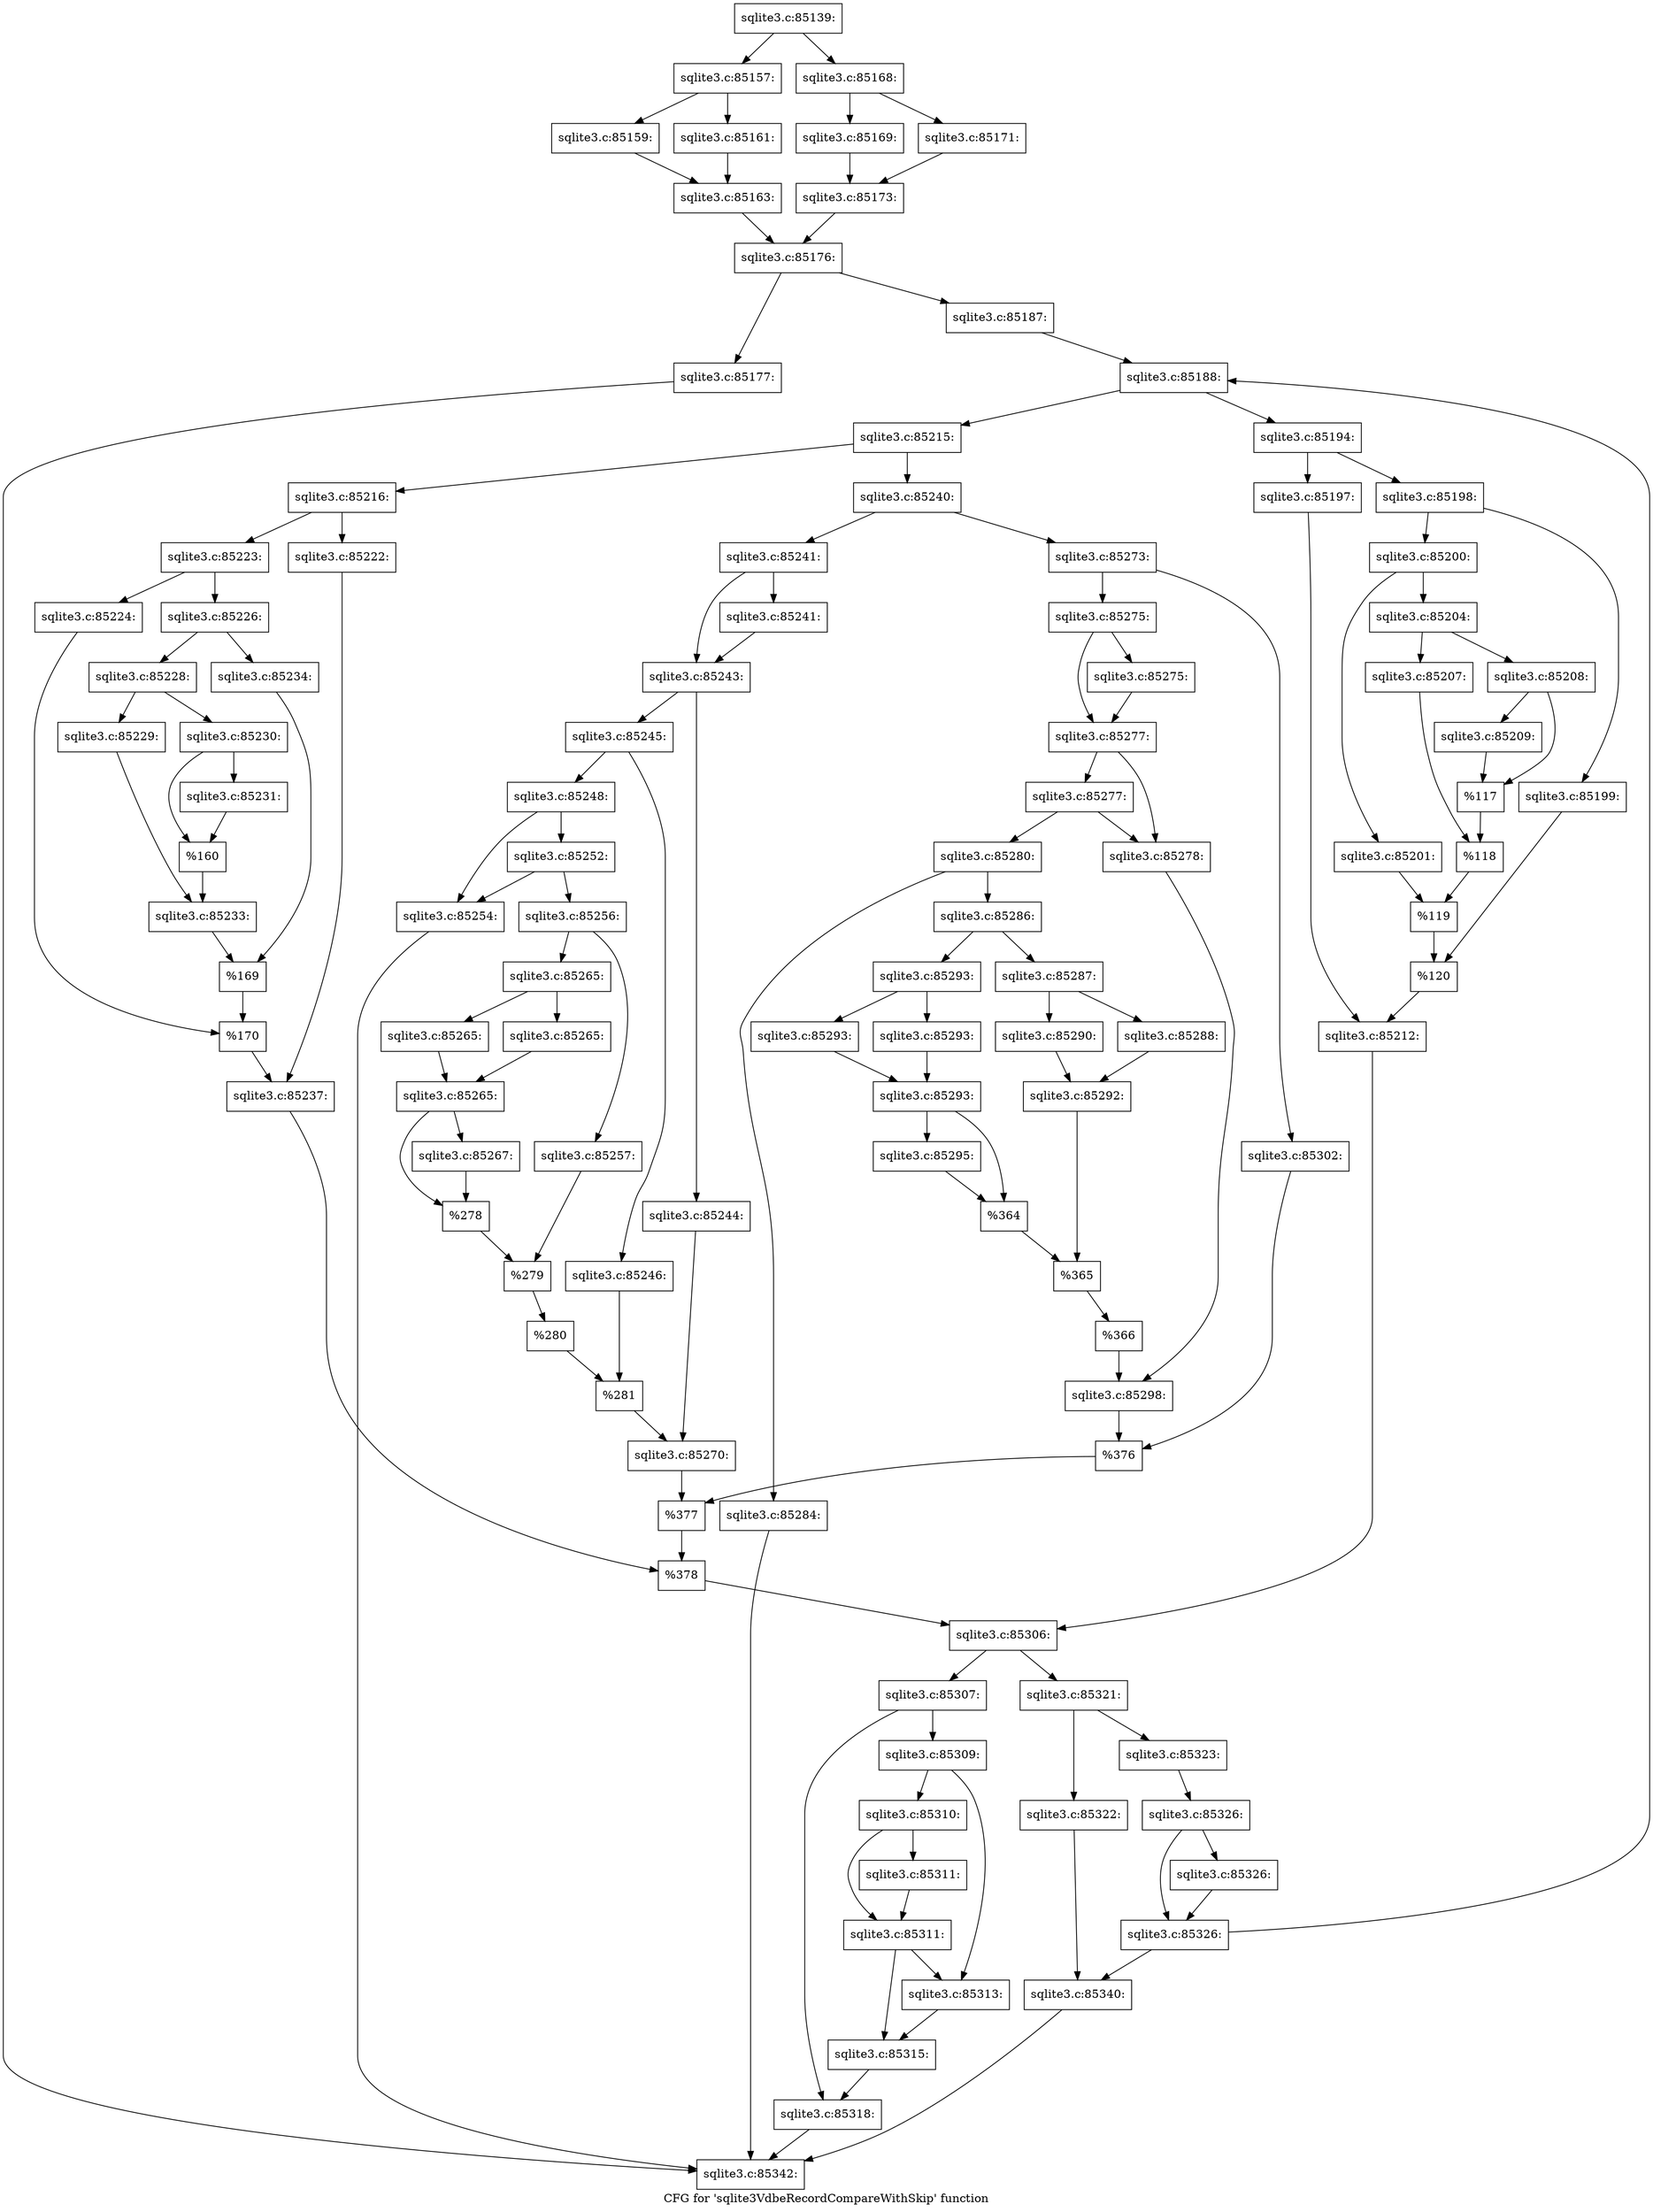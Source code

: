 digraph "CFG for 'sqlite3VdbeRecordCompareWithSkip' function" {
	label="CFG for 'sqlite3VdbeRecordCompareWithSkip' function";

	Node0x55c0f82de8b0 [shape=record,label="{sqlite3.c:85139:}"];
	Node0x55c0f82de8b0 -> Node0x55c0f82e1920;
	Node0x55c0f82de8b0 -> Node0x55c0f82e19c0;
	Node0x55c0f82e1920 [shape=record,label="{sqlite3.c:85157:}"];
	Node0x55c0f82e1920 -> Node0x55c0f82e22d0;
	Node0x55c0f82e1920 -> Node0x55c0f82e2370;
	Node0x55c0f82e22d0 [shape=record,label="{sqlite3.c:85159:}"];
	Node0x55c0f82e22d0 -> Node0x55c0f82e2320;
	Node0x55c0f82e2370 [shape=record,label="{sqlite3.c:85161:}"];
	Node0x55c0f82e2370 -> Node0x55c0f82e2320;
	Node0x55c0f82e2320 [shape=record,label="{sqlite3.c:85163:}"];
	Node0x55c0f82e2320 -> Node0x55c0f82e1970;
	Node0x55c0f82e19c0 [shape=record,label="{sqlite3.c:85168:}"];
	Node0x55c0f82e19c0 -> Node0x55c0f82e3b10;
	Node0x55c0f82e19c0 -> Node0x55c0f82e3bb0;
	Node0x55c0f82e3b10 [shape=record,label="{sqlite3.c:85169:}"];
	Node0x55c0f82e3b10 -> Node0x55c0f82e3b60;
	Node0x55c0f82e3bb0 [shape=record,label="{sqlite3.c:85171:}"];
	Node0x55c0f82e3bb0 -> Node0x55c0f82e3b60;
	Node0x55c0f82e3b60 [shape=record,label="{sqlite3.c:85173:}"];
	Node0x55c0f82e3b60 -> Node0x55c0f82e1970;
	Node0x55c0f82e1970 [shape=record,label="{sqlite3.c:85176:}"];
	Node0x55c0f82e1970 -> Node0x55c0f82e4c50;
	Node0x55c0f82e1970 -> Node0x55c0f82e4ca0;
	Node0x55c0f82e4c50 [shape=record,label="{sqlite3.c:85177:}"];
	Node0x55c0f82e4c50 -> Node0x55c0f82da070;
	Node0x55c0f82e4ca0 [shape=record,label="{sqlite3.c:85187:}"];
	Node0x55c0f82e4ca0 -> Node0x55c0f82e57b0;
	Node0x55c0f82e57b0 [shape=record,label="{sqlite3.c:85188:}"];
	Node0x55c0f82e57b0 -> Node0x55c0f82e5c70;
	Node0x55c0f82e57b0 -> Node0x55c0f82e5d10;
	Node0x55c0f82e5c70 [shape=record,label="{sqlite3.c:85194:}"];
	Node0x55c0f82e5c70 -> Node0x55c0f82e67c0;
	Node0x55c0f82e5c70 -> Node0x55c0f82e6860;
	Node0x55c0f82e67c0 [shape=record,label="{sqlite3.c:85197:}"];
	Node0x55c0f82e67c0 -> Node0x55c0f82e6810;
	Node0x55c0f82e6860 [shape=record,label="{sqlite3.c:85198:}"];
	Node0x55c0f82e6860 -> Node0x55c0f82e6e20;
	Node0x55c0f82e6860 -> Node0x55c0f82e6ec0;
	Node0x55c0f82e6e20 [shape=record,label="{sqlite3.c:85199:}"];
	Node0x55c0f82e6e20 -> Node0x55c0f82e6e70;
	Node0x55c0f82e6ec0 [shape=record,label="{sqlite3.c:85200:}"];
	Node0x55c0f82e6ec0 -> Node0x55c0f82e7480;
	Node0x55c0f82e6ec0 -> Node0x55c0f82e7520;
	Node0x55c0f82e7480 [shape=record,label="{sqlite3.c:85201:}"];
	Node0x55c0f82e7480 -> Node0x55c0f82e74d0;
	Node0x55c0f82e7520 [shape=record,label="{sqlite3.c:85204:}"];
	Node0x55c0f82e7520 -> Node0x55c0f82e8fa0;
	Node0x55c0f82e7520 -> Node0x55c0f82e9780;
	Node0x55c0f82e8fa0 [shape=record,label="{sqlite3.c:85207:}"];
	Node0x55c0f82e8fa0 -> Node0x55c0f82e9730;
	Node0x55c0f82e9780 [shape=record,label="{sqlite3.c:85208:}"];
	Node0x55c0f82e9780 -> Node0x55c0f82e9c60;
	Node0x55c0f82e9780 -> Node0x55c0f82e9cb0;
	Node0x55c0f82e9c60 [shape=record,label="{sqlite3.c:85209:}"];
	Node0x55c0f82e9c60 -> Node0x55c0f82e9cb0;
	Node0x55c0f82e9cb0 [shape=record,label="{%117}"];
	Node0x55c0f82e9cb0 -> Node0x55c0f82e9730;
	Node0x55c0f82e9730 [shape=record,label="{%118}"];
	Node0x55c0f82e9730 -> Node0x55c0f82e74d0;
	Node0x55c0f82e74d0 [shape=record,label="{%119}"];
	Node0x55c0f82e74d0 -> Node0x55c0f82e6e70;
	Node0x55c0f82e6e70 [shape=record,label="{%120}"];
	Node0x55c0f82e6e70 -> Node0x55c0f82e6810;
	Node0x55c0f82e6810 [shape=record,label="{sqlite3.c:85212:}"];
	Node0x55c0f82e6810 -> Node0x55c0f82e5cc0;
	Node0x55c0f82e5d10 [shape=record,label="{sqlite3.c:85215:}"];
	Node0x55c0f82e5d10 -> Node0x55c0f82ea5e0;
	Node0x55c0f82e5d10 -> Node0x55c0f82ea680;
	Node0x55c0f82ea5e0 [shape=record,label="{sqlite3.c:85216:}"];
	Node0x55c0f82ea5e0 -> Node0x55c0f82eb0a0;
	Node0x55c0f82ea5e0 -> Node0x55c0f82eb140;
	Node0x55c0f82eb0a0 [shape=record,label="{sqlite3.c:85222:}"];
	Node0x55c0f82eb0a0 -> Node0x55c0f82eb0f0;
	Node0x55c0f82eb140 [shape=record,label="{sqlite3.c:85223:}"];
	Node0x55c0f82eb140 -> Node0x55c0f82eb700;
	Node0x55c0f82eb140 -> Node0x55c0f82eb7a0;
	Node0x55c0f82eb700 [shape=record,label="{sqlite3.c:85224:}"];
	Node0x55c0f82eb700 -> Node0x55c0f82eb750;
	Node0x55c0f82eb7a0 [shape=record,label="{sqlite3.c:85226:}"];
	Node0x55c0f82eb7a0 -> Node0x55c0f82ec260;
	Node0x55c0f82eb7a0 -> Node0x55c0f82ec300;
	Node0x55c0f82ec260 [shape=record,label="{sqlite3.c:85228:}"];
	Node0x55c0f82ec260 -> Node0x55c0f82ec710;
	Node0x55c0f82ec260 -> Node0x55c0f82ec7b0;
	Node0x55c0f82ec710 [shape=record,label="{sqlite3.c:85229:}"];
	Node0x55c0f82ec710 -> Node0x55c0f82ec760;
	Node0x55c0f82ec7b0 [shape=record,label="{sqlite3.c:85230:}"];
	Node0x55c0f82ec7b0 -> Node0x55c0f82ed100;
	Node0x55c0f82ec7b0 -> Node0x55c0f82ed150;
	Node0x55c0f82ed100 [shape=record,label="{sqlite3.c:85231:}"];
	Node0x55c0f82ed100 -> Node0x55c0f82ed150;
	Node0x55c0f82ed150 [shape=record,label="{%160}"];
	Node0x55c0f82ed150 -> Node0x55c0f82ec760;
	Node0x55c0f82ec760 [shape=record,label="{sqlite3.c:85233:}"];
	Node0x55c0f82ec760 -> Node0x55c0f82ec2b0;
	Node0x55c0f82ec300 [shape=record,label="{sqlite3.c:85234:}"];
	Node0x55c0f82ec300 -> Node0x55c0f82ec2b0;
	Node0x55c0f82ec2b0 [shape=record,label="{%169}"];
	Node0x55c0f82ec2b0 -> Node0x55c0f82eb750;
	Node0x55c0f82eb750 [shape=record,label="{%170}"];
	Node0x55c0f82eb750 -> Node0x55c0f82eb0f0;
	Node0x55c0f82eb0f0 [shape=record,label="{sqlite3.c:85237:}"];
	Node0x55c0f82eb0f0 -> Node0x55c0f82ea630;
	Node0x55c0f82ea680 [shape=record,label="{sqlite3.c:85240:}"];
	Node0x55c0f82ea680 -> Node0x55c0f82ee740;
	Node0x55c0f82ea680 -> Node0x55c0f82ee7e0;
	Node0x55c0f82ee740 [shape=record,label="{sqlite3.c:85241:}"];
	Node0x55c0f82ee740 -> Node0x55c0f82ef110;
	Node0x55c0f82ee740 -> Node0x55c0f82ef160;
	Node0x55c0f82ef110 [shape=record,label="{sqlite3.c:85241:}"];
	Node0x55c0f82ef110 -> Node0x55c0f82ef160;
	Node0x55c0f82ef160 [shape=record,label="{sqlite3.c:85243:}"];
	Node0x55c0f82ef160 -> Node0x55c0f82ef750;
	Node0x55c0f82ef160 -> Node0x55c0f82ef7f0;
	Node0x55c0f82ef750 [shape=record,label="{sqlite3.c:85244:}"];
	Node0x55c0f82ef750 -> Node0x55c0f82ef7a0;
	Node0x55c0f82ef7f0 [shape=record,label="{sqlite3.c:85245:}"];
	Node0x55c0f82ef7f0 -> Node0x55c0f82efe50;
	Node0x55c0f82ef7f0 -> Node0x55c0f82efdb0;
	Node0x55c0f82efdb0 [shape=record,label="{sqlite3.c:85246:}"];
	Node0x55c0f82efdb0 -> Node0x55c0f82efe00;
	Node0x55c0f82efe50 [shape=record,label="{sqlite3.c:85248:}"];
	Node0x55c0f82efe50 -> Node0x55c0f82f09a0;
	Node0x55c0f82efe50 -> Node0x55c0f82f0a90;
	Node0x55c0f82f0a90 [shape=record,label="{sqlite3.c:85252:}"];
	Node0x55c0f82f0a90 -> Node0x55c0f82f09a0;
	Node0x55c0f82f0a90 -> Node0x55c0f82f0a40;
	Node0x55c0f82f09a0 [shape=record,label="{sqlite3.c:85254:}"];
	Node0x55c0f82f09a0 -> Node0x55c0f82da070;
	Node0x55c0f82f0a40 [shape=record,label="{sqlite3.c:85256:}"];
	Node0x55c0f82f0a40 -> Node0x55c0f82f1e30;
	Node0x55c0f82f0a40 -> Node0x55c0f82f1ed0;
	Node0x55c0f82f1e30 [shape=record,label="{sqlite3.c:85257:}"];
	Node0x55c0f82f1e30 -> Node0x55c0f82f1e80;
	Node0x55c0f82f1ed0 [shape=record,label="{sqlite3.c:85265:}"];
	Node0x55c0f82f1ed0 -> Node0x55c0f82f4010;
	Node0x55c0f82f1ed0 -> Node0x55c0f82f4060;
	Node0x55c0f82f4010 [shape=record,label="{sqlite3.c:85265:}"];
	Node0x55c0f82f4010 -> Node0x55c0f82f40b0;
	Node0x55c0f82f4060 [shape=record,label="{sqlite3.c:85265:}"];
	Node0x55c0f82f4060 -> Node0x55c0f82f40b0;
	Node0x55c0f82f40b0 [shape=record,label="{sqlite3.c:85265:}"];
	Node0x55c0f82f40b0 -> Node0x55c0f82f5230;
	Node0x55c0f82f40b0 -> Node0x55c0f82f5280;
	Node0x55c0f82f5230 [shape=record,label="{sqlite3.c:85267:}"];
	Node0x55c0f82f5230 -> Node0x55c0f82f5280;
	Node0x55c0f82f5280 [shape=record,label="{%278}"];
	Node0x55c0f82f5280 -> Node0x55c0f82f1e80;
	Node0x55c0f82f1e80 [shape=record,label="{%279}"];
	Node0x55c0f82f1e80 -> Node0x55c0f82f09f0;
	Node0x55c0f82f09f0 [shape=record,label="{%280}"];
	Node0x55c0f82f09f0 -> Node0x55c0f82efe00;
	Node0x55c0f82efe00 [shape=record,label="{%281}"];
	Node0x55c0f82efe00 -> Node0x55c0f82ef7a0;
	Node0x55c0f82ef7a0 [shape=record,label="{sqlite3.c:85270:}"];
	Node0x55c0f82ef7a0 -> Node0x55c0f82ee790;
	Node0x55c0f82ee7e0 [shape=record,label="{sqlite3.c:85273:}"];
	Node0x55c0f82ee7e0 -> Node0x55c0f82f6000;
	Node0x55c0f82ee7e0 -> Node0x55c0f82f60a0;
	Node0x55c0f82f6000 [shape=record,label="{sqlite3.c:85275:}"];
	Node0x55c0f82f6000 -> Node0x55c0f82f6a00;
	Node0x55c0f82f6000 -> Node0x55c0f82f6a50;
	Node0x55c0f82f6a00 [shape=record,label="{sqlite3.c:85275:}"];
	Node0x55c0f82f6a00 -> Node0x55c0f82f6a50;
	Node0x55c0f82f6a50 [shape=record,label="{sqlite3.c:85277:}"];
	Node0x55c0f82f6a50 -> Node0x55c0f82f7040;
	Node0x55c0f82f6a50 -> Node0x55c0f82f7130;
	Node0x55c0f82f7130 [shape=record,label="{sqlite3.c:85277:}"];
	Node0x55c0f82f7130 -> Node0x55c0f82f7040;
	Node0x55c0f82f7130 -> Node0x55c0f82f70e0;
	Node0x55c0f82f7040 [shape=record,label="{sqlite3.c:85278:}"];
	Node0x55c0f82f7040 -> Node0x55c0f82f7090;
	Node0x55c0f82f70e0 [shape=record,label="{sqlite3.c:85280:}"];
	Node0x55c0f82f70e0 -> Node0x55c0f82f8090;
	Node0x55c0f82f70e0 -> Node0x55c0f82f8130;
	Node0x55c0f82f8090 [shape=record,label="{sqlite3.c:85284:}"];
	Node0x55c0f82f8090 -> Node0x55c0f82da070;
	Node0x55c0f82f8130 [shape=record,label="{sqlite3.c:85286:}"];
	Node0x55c0f82f8130 -> Node0x55c0f82f8cb0;
	Node0x55c0f82f8130 -> Node0x55c0f82f8d50;
	Node0x55c0f82f8cb0 [shape=record,label="{sqlite3.c:85287:}"];
	Node0x55c0f82f8cb0 -> Node0x55c0f82f93f0;
	Node0x55c0f82f8cb0 -> Node0x55c0f82f9350;
	Node0x55c0f82f9350 [shape=record,label="{sqlite3.c:85288:}"];
	Node0x55c0f82f9350 -> Node0x55c0f82f93a0;
	Node0x55c0f82f93f0 [shape=record,label="{sqlite3.c:85290:}"];
	Node0x55c0f82f93f0 -> Node0x55c0f82f93a0;
	Node0x55c0f82f93a0 [shape=record,label="{sqlite3.c:85292:}"];
	Node0x55c0f82f93a0 -> Node0x55c0f82f8d00;
	Node0x55c0f82f8d50 [shape=record,label="{sqlite3.c:85293:}"];
	Node0x55c0f82f8d50 -> Node0x55c0f82fa710;
	Node0x55c0f82f8d50 -> Node0x55c0f82fa760;
	Node0x55c0f82fa710 [shape=record,label="{sqlite3.c:85293:}"];
	Node0x55c0f82fa710 -> Node0x55c0f82fa7b0;
	Node0x55c0f82fa760 [shape=record,label="{sqlite3.c:85293:}"];
	Node0x55c0f82fa760 -> Node0x55c0f82fa7b0;
	Node0x55c0f82fa7b0 [shape=record,label="{sqlite3.c:85293:}"];
	Node0x55c0f82fa7b0 -> Node0x55c0f82fb7b0;
	Node0x55c0f82fa7b0 -> Node0x55c0f82fb800;
	Node0x55c0f82fb7b0 [shape=record,label="{sqlite3.c:85295:}"];
	Node0x55c0f82fb7b0 -> Node0x55c0f82fb800;
	Node0x55c0f82fb800 [shape=record,label="{%364}"];
	Node0x55c0f82fb800 -> Node0x55c0f82f8d00;
	Node0x55c0f82f8d00 [shape=record,label="{%365}"];
	Node0x55c0f82f8d00 -> Node0x55c0f82f80e0;
	Node0x55c0f82f80e0 [shape=record,label="{%366}"];
	Node0x55c0f82f80e0 -> Node0x55c0f82f7090;
	Node0x55c0f82f7090 [shape=record,label="{sqlite3.c:85298:}"];
	Node0x55c0f82f7090 -> Node0x55c0f82f6050;
	Node0x55c0f82f60a0 [shape=record,label="{sqlite3.c:85302:}"];
	Node0x55c0f82f60a0 -> Node0x55c0f82f6050;
	Node0x55c0f82f6050 [shape=record,label="{%376}"];
	Node0x55c0f82f6050 -> Node0x55c0f82ee790;
	Node0x55c0f82ee790 [shape=record,label="{%377}"];
	Node0x55c0f82ee790 -> Node0x55c0f82ea630;
	Node0x55c0f82ea630 [shape=record,label="{%378}"];
	Node0x55c0f82ea630 -> Node0x55c0f82e5cc0;
	Node0x55c0f82e5cc0 [shape=record,label="{sqlite3.c:85306:}"];
	Node0x55c0f82e5cc0 -> Node0x55c0f82fce80;
	Node0x55c0f82e5cc0 -> Node0x55c0f82fced0;
	Node0x55c0f82fce80 [shape=record,label="{sqlite3.c:85307:}"];
	Node0x55c0f82fce80 -> Node0x55c0f82fdbe0;
	Node0x55c0f82fce80 -> Node0x55c0f82fdc30;
	Node0x55c0f82fdbe0 [shape=record,label="{sqlite3.c:85309:}"];
	Node0x55c0f82fdbe0 -> Node0x55c0f82fdf70;
	Node0x55c0f82fdbe0 -> Node0x55c0f82fe010;
	Node0x55c0f82fe010 [shape=record,label="{sqlite3.c:85310:}"];
	Node0x55c0f82fe010 -> Node0x55c0f82fe640;
	Node0x55c0f82fe010 -> Node0x55c0f82fe690;
	Node0x55c0f82fe690 [shape=record,label="{sqlite3.c:85311:}"];
	Node0x55c0f82fe690 -> Node0x55c0f82fe640;
	Node0x55c0f82fe640 [shape=record,label="{sqlite3.c:85311:}"];
	Node0x55c0f82fe640 -> Node0x55c0f82fdf70;
	Node0x55c0f82fe640 -> Node0x55c0f82fdfc0;
	Node0x55c0f82fdf70 [shape=record,label="{sqlite3.c:85313:}"];
	Node0x55c0f82fdf70 -> Node0x55c0f82fdfc0;
	Node0x55c0f82fdfc0 [shape=record,label="{sqlite3.c:85315:}"];
	Node0x55c0f82fdfc0 -> Node0x55c0f82fdc30;
	Node0x55c0f82fdc30 [shape=record,label="{sqlite3.c:85318:}"];
	Node0x55c0f82fdc30 -> Node0x55c0f82da070;
	Node0x55c0f82fced0 [shape=record,label="{sqlite3.c:85321:}"];
	Node0x55c0f82fced0 -> Node0x55c0f82ffa20;
	Node0x55c0f82fced0 -> Node0x55c0f82ffa70;
	Node0x55c0f82ffa20 [shape=record,label="{sqlite3.c:85322:}"];
	Node0x55c0f82ffa20 -> Node0x55c0f82e5710;
	Node0x55c0f82ffa70 [shape=record,label="{sqlite3.c:85323:}"];
	Node0x55c0f82ffa70 -> Node0x55c0f82e5760;
	Node0x55c0f82e5760 [shape=record,label="{sqlite3.c:85326:}"];
	Node0x55c0f82e5760 -> Node0x55c0f8300b30;
	Node0x55c0f82e5760 -> Node0x55c0f8300ae0;
	Node0x55c0f8300b30 [shape=record,label="{sqlite3.c:85326:}"];
	Node0x55c0f8300b30 -> Node0x55c0f8300ae0;
	Node0x55c0f8300ae0 [shape=record,label="{sqlite3.c:85326:}"];
	Node0x55c0f8300ae0 -> Node0x55c0f82e57b0;
	Node0x55c0f8300ae0 -> Node0x55c0f82e5710;
	Node0x55c0f82e5710 [shape=record,label="{sqlite3.c:85340:}"];
	Node0x55c0f82e5710 -> Node0x55c0f82da070;
	Node0x55c0f82da070 [shape=record,label="{sqlite3.c:85342:}"];
}
